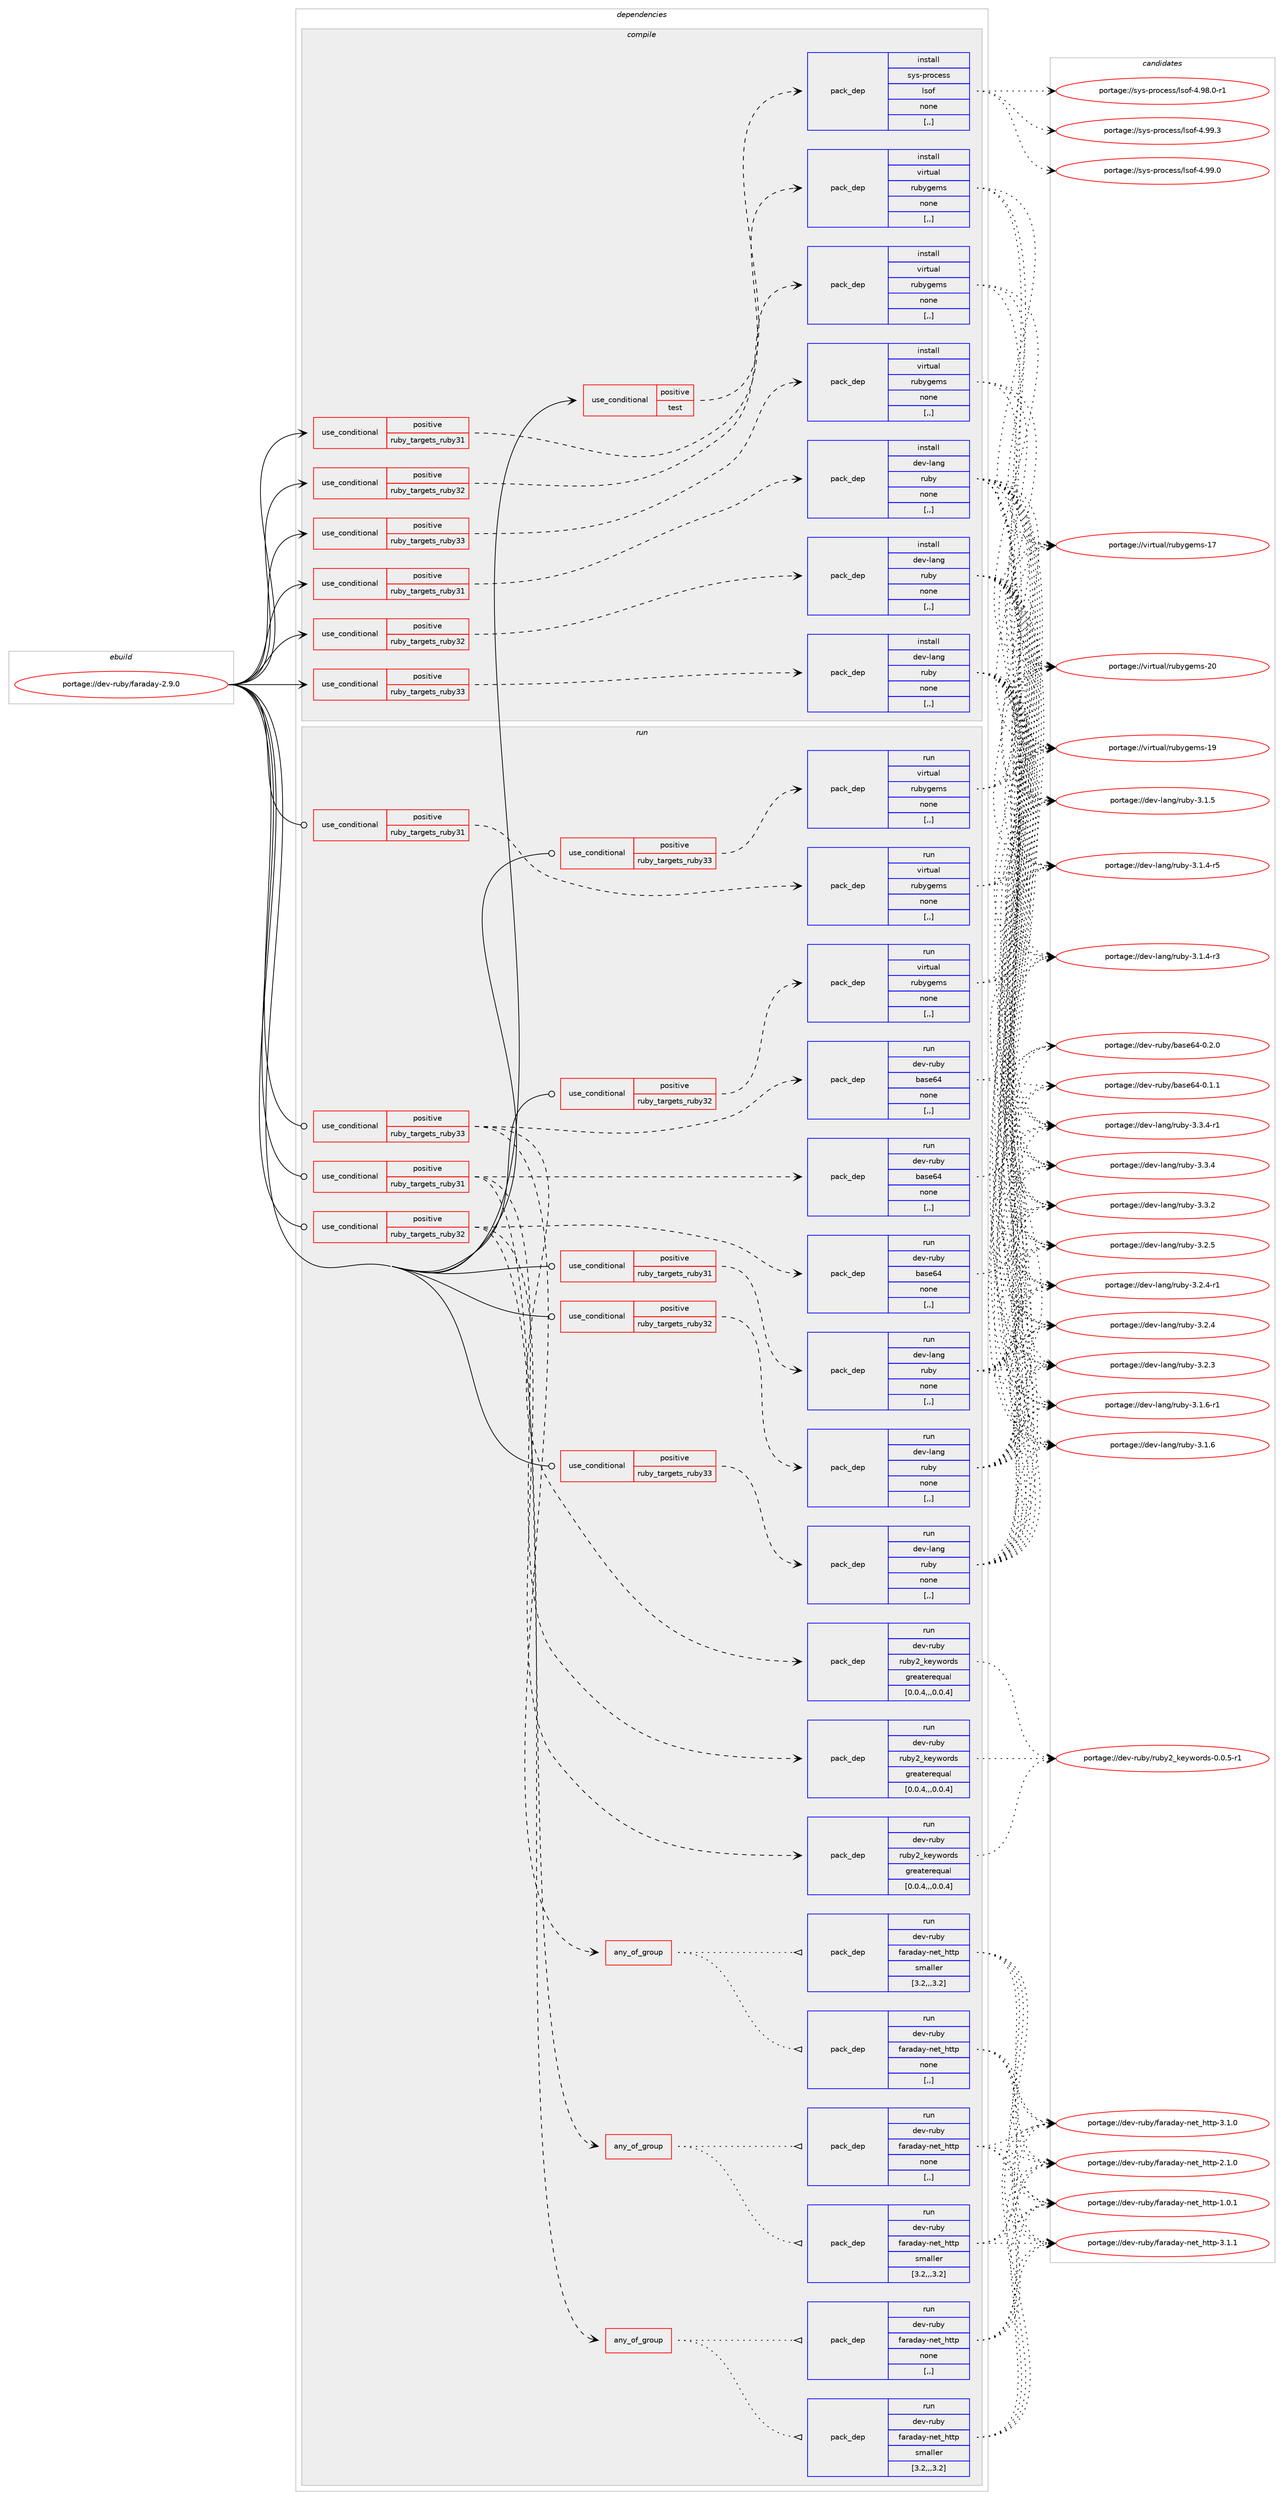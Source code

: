 digraph prolog {

# *************
# Graph options
# *************

newrank=true;
concentrate=true;
compound=true;
graph [rankdir=LR,fontname=Helvetica,fontsize=10,ranksep=1.5];#, ranksep=2.5, nodesep=0.2];
edge  [arrowhead=vee];
node  [fontname=Helvetica,fontsize=10];

# **********
# The ebuild
# **********

subgraph cluster_leftcol {
color=gray;
label=<<i>ebuild</i>>;
id [label="portage://dev-ruby/faraday-2.9.0", color=red, width=4, href="../dev-ruby/faraday-2.9.0.svg"];
}

# ****************
# The dependencies
# ****************

subgraph cluster_midcol {
color=gray;
label=<<i>dependencies</i>>;
subgraph cluster_compile {
fillcolor="#eeeeee";
style=filled;
label=<<i>compile</i>>;
subgraph cond47604 {
dependency183509 [label=<<TABLE BORDER="0" CELLBORDER="1" CELLSPACING="0" CELLPADDING="4"><TR><TD ROWSPAN="3" CELLPADDING="10">use_conditional</TD></TR><TR><TD>positive</TD></TR><TR><TD>ruby_targets_ruby31</TD></TR></TABLE>>, shape=none, color=red];
subgraph pack134582 {
dependency183510 [label=<<TABLE BORDER="0" CELLBORDER="1" CELLSPACING="0" CELLPADDING="4" WIDTH="220"><TR><TD ROWSPAN="6" CELLPADDING="30">pack_dep</TD></TR><TR><TD WIDTH="110">install</TD></TR><TR><TD>dev-lang</TD></TR><TR><TD>ruby</TD></TR><TR><TD>none</TD></TR><TR><TD>[,,]</TD></TR></TABLE>>, shape=none, color=blue];
}
dependency183509:e -> dependency183510:w [weight=20,style="dashed",arrowhead="vee"];
}
id:e -> dependency183509:w [weight=20,style="solid",arrowhead="vee"];
subgraph cond47605 {
dependency183511 [label=<<TABLE BORDER="0" CELLBORDER="1" CELLSPACING="0" CELLPADDING="4"><TR><TD ROWSPAN="3" CELLPADDING="10">use_conditional</TD></TR><TR><TD>positive</TD></TR><TR><TD>ruby_targets_ruby31</TD></TR></TABLE>>, shape=none, color=red];
subgraph pack134583 {
dependency183512 [label=<<TABLE BORDER="0" CELLBORDER="1" CELLSPACING="0" CELLPADDING="4" WIDTH="220"><TR><TD ROWSPAN="6" CELLPADDING="30">pack_dep</TD></TR><TR><TD WIDTH="110">install</TD></TR><TR><TD>virtual</TD></TR><TR><TD>rubygems</TD></TR><TR><TD>none</TD></TR><TR><TD>[,,]</TD></TR></TABLE>>, shape=none, color=blue];
}
dependency183511:e -> dependency183512:w [weight=20,style="dashed",arrowhead="vee"];
}
id:e -> dependency183511:w [weight=20,style="solid",arrowhead="vee"];
subgraph cond47606 {
dependency183513 [label=<<TABLE BORDER="0" CELLBORDER="1" CELLSPACING="0" CELLPADDING="4"><TR><TD ROWSPAN="3" CELLPADDING="10">use_conditional</TD></TR><TR><TD>positive</TD></TR><TR><TD>ruby_targets_ruby32</TD></TR></TABLE>>, shape=none, color=red];
subgraph pack134584 {
dependency183514 [label=<<TABLE BORDER="0" CELLBORDER="1" CELLSPACING="0" CELLPADDING="4" WIDTH="220"><TR><TD ROWSPAN="6" CELLPADDING="30">pack_dep</TD></TR><TR><TD WIDTH="110">install</TD></TR><TR><TD>dev-lang</TD></TR><TR><TD>ruby</TD></TR><TR><TD>none</TD></TR><TR><TD>[,,]</TD></TR></TABLE>>, shape=none, color=blue];
}
dependency183513:e -> dependency183514:w [weight=20,style="dashed",arrowhead="vee"];
}
id:e -> dependency183513:w [weight=20,style="solid",arrowhead="vee"];
subgraph cond47607 {
dependency183515 [label=<<TABLE BORDER="0" CELLBORDER="1" CELLSPACING="0" CELLPADDING="4"><TR><TD ROWSPAN="3" CELLPADDING="10">use_conditional</TD></TR><TR><TD>positive</TD></TR><TR><TD>ruby_targets_ruby32</TD></TR></TABLE>>, shape=none, color=red];
subgraph pack134585 {
dependency183516 [label=<<TABLE BORDER="0" CELLBORDER="1" CELLSPACING="0" CELLPADDING="4" WIDTH="220"><TR><TD ROWSPAN="6" CELLPADDING="30">pack_dep</TD></TR><TR><TD WIDTH="110">install</TD></TR><TR><TD>virtual</TD></TR><TR><TD>rubygems</TD></TR><TR><TD>none</TD></TR><TR><TD>[,,]</TD></TR></TABLE>>, shape=none, color=blue];
}
dependency183515:e -> dependency183516:w [weight=20,style="dashed",arrowhead="vee"];
}
id:e -> dependency183515:w [weight=20,style="solid",arrowhead="vee"];
subgraph cond47608 {
dependency183517 [label=<<TABLE BORDER="0" CELLBORDER="1" CELLSPACING="0" CELLPADDING="4"><TR><TD ROWSPAN="3" CELLPADDING="10">use_conditional</TD></TR><TR><TD>positive</TD></TR><TR><TD>ruby_targets_ruby33</TD></TR></TABLE>>, shape=none, color=red];
subgraph pack134586 {
dependency183518 [label=<<TABLE BORDER="0" CELLBORDER="1" CELLSPACING="0" CELLPADDING="4" WIDTH="220"><TR><TD ROWSPAN="6" CELLPADDING="30">pack_dep</TD></TR><TR><TD WIDTH="110">install</TD></TR><TR><TD>dev-lang</TD></TR><TR><TD>ruby</TD></TR><TR><TD>none</TD></TR><TR><TD>[,,]</TD></TR></TABLE>>, shape=none, color=blue];
}
dependency183517:e -> dependency183518:w [weight=20,style="dashed",arrowhead="vee"];
}
id:e -> dependency183517:w [weight=20,style="solid",arrowhead="vee"];
subgraph cond47609 {
dependency183519 [label=<<TABLE BORDER="0" CELLBORDER="1" CELLSPACING="0" CELLPADDING="4"><TR><TD ROWSPAN="3" CELLPADDING="10">use_conditional</TD></TR><TR><TD>positive</TD></TR><TR><TD>ruby_targets_ruby33</TD></TR></TABLE>>, shape=none, color=red];
subgraph pack134587 {
dependency183520 [label=<<TABLE BORDER="0" CELLBORDER="1" CELLSPACING="0" CELLPADDING="4" WIDTH="220"><TR><TD ROWSPAN="6" CELLPADDING="30">pack_dep</TD></TR><TR><TD WIDTH="110">install</TD></TR><TR><TD>virtual</TD></TR><TR><TD>rubygems</TD></TR><TR><TD>none</TD></TR><TR><TD>[,,]</TD></TR></TABLE>>, shape=none, color=blue];
}
dependency183519:e -> dependency183520:w [weight=20,style="dashed",arrowhead="vee"];
}
id:e -> dependency183519:w [weight=20,style="solid",arrowhead="vee"];
subgraph cond47610 {
dependency183521 [label=<<TABLE BORDER="0" CELLBORDER="1" CELLSPACING="0" CELLPADDING="4"><TR><TD ROWSPAN="3" CELLPADDING="10">use_conditional</TD></TR><TR><TD>positive</TD></TR><TR><TD>test</TD></TR></TABLE>>, shape=none, color=red];
subgraph pack134588 {
dependency183522 [label=<<TABLE BORDER="0" CELLBORDER="1" CELLSPACING="0" CELLPADDING="4" WIDTH="220"><TR><TD ROWSPAN="6" CELLPADDING="30">pack_dep</TD></TR><TR><TD WIDTH="110">install</TD></TR><TR><TD>sys-process</TD></TR><TR><TD>lsof</TD></TR><TR><TD>none</TD></TR><TR><TD>[,,]</TD></TR></TABLE>>, shape=none, color=blue];
}
dependency183521:e -> dependency183522:w [weight=20,style="dashed",arrowhead="vee"];
}
id:e -> dependency183521:w [weight=20,style="solid",arrowhead="vee"];
}
subgraph cluster_compileandrun {
fillcolor="#eeeeee";
style=filled;
label=<<i>compile and run</i>>;
}
subgraph cluster_run {
fillcolor="#eeeeee";
style=filled;
label=<<i>run</i>>;
subgraph cond47611 {
dependency183523 [label=<<TABLE BORDER="0" CELLBORDER="1" CELLSPACING="0" CELLPADDING="4"><TR><TD ROWSPAN="3" CELLPADDING="10">use_conditional</TD></TR><TR><TD>positive</TD></TR><TR><TD>ruby_targets_ruby31</TD></TR></TABLE>>, shape=none, color=red];
subgraph pack134589 {
dependency183524 [label=<<TABLE BORDER="0" CELLBORDER="1" CELLSPACING="0" CELLPADDING="4" WIDTH="220"><TR><TD ROWSPAN="6" CELLPADDING="30">pack_dep</TD></TR><TR><TD WIDTH="110">run</TD></TR><TR><TD>dev-lang</TD></TR><TR><TD>ruby</TD></TR><TR><TD>none</TD></TR><TR><TD>[,,]</TD></TR></TABLE>>, shape=none, color=blue];
}
dependency183523:e -> dependency183524:w [weight=20,style="dashed",arrowhead="vee"];
}
id:e -> dependency183523:w [weight=20,style="solid",arrowhead="odot"];
subgraph cond47612 {
dependency183525 [label=<<TABLE BORDER="0" CELLBORDER="1" CELLSPACING="0" CELLPADDING="4"><TR><TD ROWSPAN="3" CELLPADDING="10">use_conditional</TD></TR><TR><TD>positive</TD></TR><TR><TD>ruby_targets_ruby31</TD></TR></TABLE>>, shape=none, color=red];
subgraph pack134590 {
dependency183526 [label=<<TABLE BORDER="0" CELLBORDER="1" CELLSPACING="0" CELLPADDING="4" WIDTH="220"><TR><TD ROWSPAN="6" CELLPADDING="30">pack_dep</TD></TR><TR><TD WIDTH="110">run</TD></TR><TR><TD>dev-ruby</TD></TR><TR><TD>base64</TD></TR><TR><TD>none</TD></TR><TR><TD>[,,]</TD></TR></TABLE>>, shape=none, color=blue];
}
dependency183525:e -> dependency183526:w [weight=20,style="dashed",arrowhead="vee"];
subgraph any1173 {
dependency183527 [label=<<TABLE BORDER="0" CELLBORDER="1" CELLSPACING="0" CELLPADDING="4"><TR><TD CELLPADDING="10">any_of_group</TD></TR></TABLE>>, shape=none, color=red];subgraph pack134591 {
dependency183528 [label=<<TABLE BORDER="0" CELLBORDER="1" CELLSPACING="0" CELLPADDING="4" WIDTH="220"><TR><TD ROWSPAN="6" CELLPADDING="30">pack_dep</TD></TR><TR><TD WIDTH="110">run</TD></TR><TR><TD>dev-ruby</TD></TR><TR><TD>faraday-net_http</TD></TR><TR><TD>smaller</TD></TR><TR><TD>[3.2,,,3.2]</TD></TR></TABLE>>, shape=none, color=blue];
}
dependency183527:e -> dependency183528:w [weight=20,style="dotted",arrowhead="oinv"];
subgraph pack134592 {
dependency183529 [label=<<TABLE BORDER="0" CELLBORDER="1" CELLSPACING="0" CELLPADDING="4" WIDTH="220"><TR><TD ROWSPAN="6" CELLPADDING="30">pack_dep</TD></TR><TR><TD WIDTH="110">run</TD></TR><TR><TD>dev-ruby</TD></TR><TR><TD>faraday-net_http</TD></TR><TR><TD>none</TD></TR><TR><TD>[,,]</TD></TR></TABLE>>, shape=none, color=blue];
}
dependency183527:e -> dependency183529:w [weight=20,style="dotted",arrowhead="oinv"];
}
dependency183525:e -> dependency183527:w [weight=20,style="dashed",arrowhead="vee"];
subgraph pack134593 {
dependency183530 [label=<<TABLE BORDER="0" CELLBORDER="1" CELLSPACING="0" CELLPADDING="4" WIDTH="220"><TR><TD ROWSPAN="6" CELLPADDING="30">pack_dep</TD></TR><TR><TD WIDTH="110">run</TD></TR><TR><TD>dev-ruby</TD></TR><TR><TD>ruby2_keywords</TD></TR><TR><TD>greaterequal</TD></TR><TR><TD>[0.0.4,,,0.0.4]</TD></TR></TABLE>>, shape=none, color=blue];
}
dependency183525:e -> dependency183530:w [weight=20,style="dashed",arrowhead="vee"];
}
id:e -> dependency183525:w [weight=20,style="solid",arrowhead="odot"];
subgraph cond47613 {
dependency183531 [label=<<TABLE BORDER="0" CELLBORDER="1" CELLSPACING="0" CELLPADDING="4"><TR><TD ROWSPAN="3" CELLPADDING="10">use_conditional</TD></TR><TR><TD>positive</TD></TR><TR><TD>ruby_targets_ruby31</TD></TR></TABLE>>, shape=none, color=red];
subgraph pack134594 {
dependency183532 [label=<<TABLE BORDER="0" CELLBORDER="1" CELLSPACING="0" CELLPADDING="4" WIDTH="220"><TR><TD ROWSPAN="6" CELLPADDING="30">pack_dep</TD></TR><TR><TD WIDTH="110">run</TD></TR><TR><TD>virtual</TD></TR><TR><TD>rubygems</TD></TR><TR><TD>none</TD></TR><TR><TD>[,,]</TD></TR></TABLE>>, shape=none, color=blue];
}
dependency183531:e -> dependency183532:w [weight=20,style="dashed",arrowhead="vee"];
}
id:e -> dependency183531:w [weight=20,style="solid",arrowhead="odot"];
subgraph cond47614 {
dependency183533 [label=<<TABLE BORDER="0" CELLBORDER="1" CELLSPACING="0" CELLPADDING="4"><TR><TD ROWSPAN="3" CELLPADDING="10">use_conditional</TD></TR><TR><TD>positive</TD></TR><TR><TD>ruby_targets_ruby32</TD></TR></TABLE>>, shape=none, color=red];
subgraph pack134595 {
dependency183534 [label=<<TABLE BORDER="0" CELLBORDER="1" CELLSPACING="0" CELLPADDING="4" WIDTH="220"><TR><TD ROWSPAN="6" CELLPADDING="30">pack_dep</TD></TR><TR><TD WIDTH="110">run</TD></TR><TR><TD>dev-lang</TD></TR><TR><TD>ruby</TD></TR><TR><TD>none</TD></TR><TR><TD>[,,]</TD></TR></TABLE>>, shape=none, color=blue];
}
dependency183533:e -> dependency183534:w [weight=20,style="dashed",arrowhead="vee"];
}
id:e -> dependency183533:w [weight=20,style="solid",arrowhead="odot"];
subgraph cond47615 {
dependency183535 [label=<<TABLE BORDER="0" CELLBORDER="1" CELLSPACING="0" CELLPADDING="4"><TR><TD ROWSPAN="3" CELLPADDING="10">use_conditional</TD></TR><TR><TD>positive</TD></TR><TR><TD>ruby_targets_ruby32</TD></TR></TABLE>>, shape=none, color=red];
subgraph pack134596 {
dependency183536 [label=<<TABLE BORDER="0" CELLBORDER="1" CELLSPACING="0" CELLPADDING="4" WIDTH="220"><TR><TD ROWSPAN="6" CELLPADDING="30">pack_dep</TD></TR><TR><TD WIDTH="110">run</TD></TR><TR><TD>dev-ruby</TD></TR><TR><TD>base64</TD></TR><TR><TD>none</TD></TR><TR><TD>[,,]</TD></TR></TABLE>>, shape=none, color=blue];
}
dependency183535:e -> dependency183536:w [weight=20,style="dashed",arrowhead="vee"];
subgraph any1174 {
dependency183537 [label=<<TABLE BORDER="0" CELLBORDER="1" CELLSPACING="0" CELLPADDING="4"><TR><TD CELLPADDING="10">any_of_group</TD></TR></TABLE>>, shape=none, color=red];subgraph pack134597 {
dependency183538 [label=<<TABLE BORDER="0" CELLBORDER="1" CELLSPACING="0" CELLPADDING="4" WIDTH="220"><TR><TD ROWSPAN="6" CELLPADDING="30">pack_dep</TD></TR><TR><TD WIDTH="110">run</TD></TR><TR><TD>dev-ruby</TD></TR><TR><TD>faraday-net_http</TD></TR><TR><TD>smaller</TD></TR><TR><TD>[3.2,,,3.2]</TD></TR></TABLE>>, shape=none, color=blue];
}
dependency183537:e -> dependency183538:w [weight=20,style="dotted",arrowhead="oinv"];
subgraph pack134598 {
dependency183539 [label=<<TABLE BORDER="0" CELLBORDER="1" CELLSPACING="0" CELLPADDING="4" WIDTH="220"><TR><TD ROWSPAN="6" CELLPADDING="30">pack_dep</TD></TR><TR><TD WIDTH="110">run</TD></TR><TR><TD>dev-ruby</TD></TR><TR><TD>faraday-net_http</TD></TR><TR><TD>none</TD></TR><TR><TD>[,,]</TD></TR></TABLE>>, shape=none, color=blue];
}
dependency183537:e -> dependency183539:w [weight=20,style="dotted",arrowhead="oinv"];
}
dependency183535:e -> dependency183537:w [weight=20,style="dashed",arrowhead="vee"];
subgraph pack134599 {
dependency183540 [label=<<TABLE BORDER="0" CELLBORDER="1" CELLSPACING="0" CELLPADDING="4" WIDTH="220"><TR><TD ROWSPAN="6" CELLPADDING="30">pack_dep</TD></TR><TR><TD WIDTH="110">run</TD></TR><TR><TD>dev-ruby</TD></TR><TR><TD>ruby2_keywords</TD></TR><TR><TD>greaterequal</TD></TR><TR><TD>[0.0.4,,,0.0.4]</TD></TR></TABLE>>, shape=none, color=blue];
}
dependency183535:e -> dependency183540:w [weight=20,style="dashed",arrowhead="vee"];
}
id:e -> dependency183535:w [weight=20,style="solid",arrowhead="odot"];
subgraph cond47616 {
dependency183541 [label=<<TABLE BORDER="0" CELLBORDER="1" CELLSPACING="0" CELLPADDING="4"><TR><TD ROWSPAN="3" CELLPADDING="10">use_conditional</TD></TR><TR><TD>positive</TD></TR><TR><TD>ruby_targets_ruby32</TD></TR></TABLE>>, shape=none, color=red];
subgraph pack134600 {
dependency183542 [label=<<TABLE BORDER="0" CELLBORDER="1" CELLSPACING="0" CELLPADDING="4" WIDTH="220"><TR><TD ROWSPAN="6" CELLPADDING="30">pack_dep</TD></TR><TR><TD WIDTH="110">run</TD></TR><TR><TD>virtual</TD></TR><TR><TD>rubygems</TD></TR><TR><TD>none</TD></TR><TR><TD>[,,]</TD></TR></TABLE>>, shape=none, color=blue];
}
dependency183541:e -> dependency183542:w [weight=20,style="dashed",arrowhead="vee"];
}
id:e -> dependency183541:w [weight=20,style="solid",arrowhead="odot"];
subgraph cond47617 {
dependency183543 [label=<<TABLE BORDER="0" CELLBORDER="1" CELLSPACING="0" CELLPADDING="4"><TR><TD ROWSPAN="3" CELLPADDING="10">use_conditional</TD></TR><TR><TD>positive</TD></TR><TR><TD>ruby_targets_ruby33</TD></TR></TABLE>>, shape=none, color=red];
subgraph pack134601 {
dependency183544 [label=<<TABLE BORDER="0" CELLBORDER="1" CELLSPACING="0" CELLPADDING="4" WIDTH="220"><TR><TD ROWSPAN="6" CELLPADDING="30">pack_dep</TD></TR><TR><TD WIDTH="110">run</TD></TR><TR><TD>dev-lang</TD></TR><TR><TD>ruby</TD></TR><TR><TD>none</TD></TR><TR><TD>[,,]</TD></TR></TABLE>>, shape=none, color=blue];
}
dependency183543:e -> dependency183544:w [weight=20,style="dashed",arrowhead="vee"];
}
id:e -> dependency183543:w [weight=20,style="solid",arrowhead="odot"];
subgraph cond47618 {
dependency183545 [label=<<TABLE BORDER="0" CELLBORDER="1" CELLSPACING="0" CELLPADDING="4"><TR><TD ROWSPAN="3" CELLPADDING="10">use_conditional</TD></TR><TR><TD>positive</TD></TR><TR><TD>ruby_targets_ruby33</TD></TR></TABLE>>, shape=none, color=red];
subgraph pack134602 {
dependency183546 [label=<<TABLE BORDER="0" CELLBORDER="1" CELLSPACING="0" CELLPADDING="4" WIDTH="220"><TR><TD ROWSPAN="6" CELLPADDING="30">pack_dep</TD></TR><TR><TD WIDTH="110">run</TD></TR><TR><TD>dev-ruby</TD></TR><TR><TD>base64</TD></TR><TR><TD>none</TD></TR><TR><TD>[,,]</TD></TR></TABLE>>, shape=none, color=blue];
}
dependency183545:e -> dependency183546:w [weight=20,style="dashed",arrowhead="vee"];
subgraph any1175 {
dependency183547 [label=<<TABLE BORDER="0" CELLBORDER="1" CELLSPACING="0" CELLPADDING="4"><TR><TD CELLPADDING="10">any_of_group</TD></TR></TABLE>>, shape=none, color=red];subgraph pack134603 {
dependency183548 [label=<<TABLE BORDER="0" CELLBORDER="1" CELLSPACING="0" CELLPADDING="4" WIDTH="220"><TR><TD ROWSPAN="6" CELLPADDING="30">pack_dep</TD></TR><TR><TD WIDTH="110">run</TD></TR><TR><TD>dev-ruby</TD></TR><TR><TD>faraday-net_http</TD></TR><TR><TD>smaller</TD></TR><TR><TD>[3.2,,,3.2]</TD></TR></TABLE>>, shape=none, color=blue];
}
dependency183547:e -> dependency183548:w [weight=20,style="dotted",arrowhead="oinv"];
subgraph pack134604 {
dependency183549 [label=<<TABLE BORDER="0" CELLBORDER="1" CELLSPACING="0" CELLPADDING="4" WIDTH="220"><TR><TD ROWSPAN="6" CELLPADDING="30">pack_dep</TD></TR><TR><TD WIDTH="110">run</TD></TR><TR><TD>dev-ruby</TD></TR><TR><TD>faraday-net_http</TD></TR><TR><TD>none</TD></TR><TR><TD>[,,]</TD></TR></TABLE>>, shape=none, color=blue];
}
dependency183547:e -> dependency183549:w [weight=20,style="dotted",arrowhead="oinv"];
}
dependency183545:e -> dependency183547:w [weight=20,style="dashed",arrowhead="vee"];
subgraph pack134605 {
dependency183550 [label=<<TABLE BORDER="0" CELLBORDER="1" CELLSPACING="0" CELLPADDING="4" WIDTH="220"><TR><TD ROWSPAN="6" CELLPADDING="30">pack_dep</TD></TR><TR><TD WIDTH="110">run</TD></TR><TR><TD>dev-ruby</TD></TR><TR><TD>ruby2_keywords</TD></TR><TR><TD>greaterequal</TD></TR><TR><TD>[0.0.4,,,0.0.4]</TD></TR></TABLE>>, shape=none, color=blue];
}
dependency183545:e -> dependency183550:w [weight=20,style="dashed",arrowhead="vee"];
}
id:e -> dependency183545:w [weight=20,style="solid",arrowhead="odot"];
subgraph cond47619 {
dependency183551 [label=<<TABLE BORDER="0" CELLBORDER="1" CELLSPACING="0" CELLPADDING="4"><TR><TD ROWSPAN="3" CELLPADDING="10">use_conditional</TD></TR><TR><TD>positive</TD></TR><TR><TD>ruby_targets_ruby33</TD></TR></TABLE>>, shape=none, color=red];
subgraph pack134606 {
dependency183552 [label=<<TABLE BORDER="0" CELLBORDER="1" CELLSPACING="0" CELLPADDING="4" WIDTH="220"><TR><TD ROWSPAN="6" CELLPADDING="30">pack_dep</TD></TR><TR><TD WIDTH="110">run</TD></TR><TR><TD>virtual</TD></TR><TR><TD>rubygems</TD></TR><TR><TD>none</TD></TR><TR><TD>[,,]</TD></TR></TABLE>>, shape=none, color=blue];
}
dependency183551:e -> dependency183552:w [weight=20,style="dashed",arrowhead="vee"];
}
id:e -> dependency183551:w [weight=20,style="solid",arrowhead="odot"];
}
}

# **************
# The candidates
# **************

subgraph cluster_choices {
rank=same;
color=gray;
label=<<i>candidates</i>>;

subgraph choice134582 {
color=black;
nodesep=1;
choice100101118451089711010347114117981214551465146524511449 [label="portage://dev-lang/ruby-3.3.4-r1", color=red, width=4,href="../dev-lang/ruby-3.3.4-r1.svg"];
choice10010111845108971101034711411798121455146514652 [label="portage://dev-lang/ruby-3.3.4", color=red, width=4,href="../dev-lang/ruby-3.3.4.svg"];
choice10010111845108971101034711411798121455146514650 [label="portage://dev-lang/ruby-3.3.2", color=red, width=4,href="../dev-lang/ruby-3.3.2.svg"];
choice10010111845108971101034711411798121455146504653 [label="portage://dev-lang/ruby-3.2.5", color=red, width=4,href="../dev-lang/ruby-3.2.5.svg"];
choice100101118451089711010347114117981214551465046524511449 [label="portage://dev-lang/ruby-3.2.4-r1", color=red, width=4,href="../dev-lang/ruby-3.2.4-r1.svg"];
choice10010111845108971101034711411798121455146504652 [label="portage://dev-lang/ruby-3.2.4", color=red, width=4,href="../dev-lang/ruby-3.2.4.svg"];
choice10010111845108971101034711411798121455146504651 [label="portage://dev-lang/ruby-3.2.3", color=red, width=4,href="../dev-lang/ruby-3.2.3.svg"];
choice100101118451089711010347114117981214551464946544511449 [label="portage://dev-lang/ruby-3.1.6-r1", color=red, width=4,href="../dev-lang/ruby-3.1.6-r1.svg"];
choice10010111845108971101034711411798121455146494654 [label="portage://dev-lang/ruby-3.1.6", color=red, width=4,href="../dev-lang/ruby-3.1.6.svg"];
choice10010111845108971101034711411798121455146494653 [label="portage://dev-lang/ruby-3.1.5", color=red, width=4,href="../dev-lang/ruby-3.1.5.svg"];
choice100101118451089711010347114117981214551464946524511453 [label="portage://dev-lang/ruby-3.1.4-r5", color=red, width=4,href="../dev-lang/ruby-3.1.4-r5.svg"];
choice100101118451089711010347114117981214551464946524511451 [label="portage://dev-lang/ruby-3.1.4-r3", color=red, width=4,href="../dev-lang/ruby-3.1.4-r3.svg"];
dependency183510:e -> choice100101118451089711010347114117981214551465146524511449:w [style=dotted,weight="100"];
dependency183510:e -> choice10010111845108971101034711411798121455146514652:w [style=dotted,weight="100"];
dependency183510:e -> choice10010111845108971101034711411798121455146514650:w [style=dotted,weight="100"];
dependency183510:e -> choice10010111845108971101034711411798121455146504653:w [style=dotted,weight="100"];
dependency183510:e -> choice100101118451089711010347114117981214551465046524511449:w [style=dotted,weight="100"];
dependency183510:e -> choice10010111845108971101034711411798121455146504652:w [style=dotted,weight="100"];
dependency183510:e -> choice10010111845108971101034711411798121455146504651:w [style=dotted,weight="100"];
dependency183510:e -> choice100101118451089711010347114117981214551464946544511449:w [style=dotted,weight="100"];
dependency183510:e -> choice10010111845108971101034711411798121455146494654:w [style=dotted,weight="100"];
dependency183510:e -> choice10010111845108971101034711411798121455146494653:w [style=dotted,weight="100"];
dependency183510:e -> choice100101118451089711010347114117981214551464946524511453:w [style=dotted,weight="100"];
dependency183510:e -> choice100101118451089711010347114117981214551464946524511451:w [style=dotted,weight="100"];
}
subgraph choice134583 {
color=black;
nodesep=1;
choice118105114116117971084711411798121103101109115455048 [label="portage://virtual/rubygems-20", color=red, width=4,href="../virtual/rubygems-20.svg"];
choice118105114116117971084711411798121103101109115454957 [label="portage://virtual/rubygems-19", color=red, width=4,href="../virtual/rubygems-19.svg"];
choice118105114116117971084711411798121103101109115454955 [label="portage://virtual/rubygems-17", color=red, width=4,href="../virtual/rubygems-17.svg"];
dependency183512:e -> choice118105114116117971084711411798121103101109115455048:w [style=dotted,weight="100"];
dependency183512:e -> choice118105114116117971084711411798121103101109115454957:w [style=dotted,weight="100"];
dependency183512:e -> choice118105114116117971084711411798121103101109115454955:w [style=dotted,weight="100"];
}
subgraph choice134584 {
color=black;
nodesep=1;
choice100101118451089711010347114117981214551465146524511449 [label="portage://dev-lang/ruby-3.3.4-r1", color=red, width=4,href="../dev-lang/ruby-3.3.4-r1.svg"];
choice10010111845108971101034711411798121455146514652 [label="portage://dev-lang/ruby-3.3.4", color=red, width=4,href="../dev-lang/ruby-3.3.4.svg"];
choice10010111845108971101034711411798121455146514650 [label="portage://dev-lang/ruby-3.3.2", color=red, width=4,href="../dev-lang/ruby-3.3.2.svg"];
choice10010111845108971101034711411798121455146504653 [label="portage://dev-lang/ruby-3.2.5", color=red, width=4,href="../dev-lang/ruby-3.2.5.svg"];
choice100101118451089711010347114117981214551465046524511449 [label="portage://dev-lang/ruby-3.2.4-r1", color=red, width=4,href="../dev-lang/ruby-3.2.4-r1.svg"];
choice10010111845108971101034711411798121455146504652 [label="portage://dev-lang/ruby-3.2.4", color=red, width=4,href="../dev-lang/ruby-3.2.4.svg"];
choice10010111845108971101034711411798121455146504651 [label="portage://dev-lang/ruby-3.2.3", color=red, width=4,href="../dev-lang/ruby-3.2.3.svg"];
choice100101118451089711010347114117981214551464946544511449 [label="portage://dev-lang/ruby-3.1.6-r1", color=red, width=4,href="../dev-lang/ruby-3.1.6-r1.svg"];
choice10010111845108971101034711411798121455146494654 [label="portage://dev-lang/ruby-3.1.6", color=red, width=4,href="../dev-lang/ruby-3.1.6.svg"];
choice10010111845108971101034711411798121455146494653 [label="portage://dev-lang/ruby-3.1.5", color=red, width=4,href="../dev-lang/ruby-3.1.5.svg"];
choice100101118451089711010347114117981214551464946524511453 [label="portage://dev-lang/ruby-3.1.4-r5", color=red, width=4,href="../dev-lang/ruby-3.1.4-r5.svg"];
choice100101118451089711010347114117981214551464946524511451 [label="portage://dev-lang/ruby-3.1.4-r3", color=red, width=4,href="../dev-lang/ruby-3.1.4-r3.svg"];
dependency183514:e -> choice100101118451089711010347114117981214551465146524511449:w [style=dotted,weight="100"];
dependency183514:e -> choice10010111845108971101034711411798121455146514652:w [style=dotted,weight="100"];
dependency183514:e -> choice10010111845108971101034711411798121455146514650:w [style=dotted,weight="100"];
dependency183514:e -> choice10010111845108971101034711411798121455146504653:w [style=dotted,weight="100"];
dependency183514:e -> choice100101118451089711010347114117981214551465046524511449:w [style=dotted,weight="100"];
dependency183514:e -> choice10010111845108971101034711411798121455146504652:w [style=dotted,weight="100"];
dependency183514:e -> choice10010111845108971101034711411798121455146504651:w [style=dotted,weight="100"];
dependency183514:e -> choice100101118451089711010347114117981214551464946544511449:w [style=dotted,weight="100"];
dependency183514:e -> choice10010111845108971101034711411798121455146494654:w [style=dotted,weight="100"];
dependency183514:e -> choice10010111845108971101034711411798121455146494653:w [style=dotted,weight="100"];
dependency183514:e -> choice100101118451089711010347114117981214551464946524511453:w [style=dotted,weight="100"];
dependency183514:e -> choice100101118451089711010347114117981214551464946524511451:w [style=dotted,weight="100"];
}
subgraph choice134585 {
color=black;
nodesep=1;
choice118105114116117971084711411798121103101109115455048 [label="portage://virtual/rubygems-20", color=red, width=4,href="../virtual/rubygems-20.svg"];
choice118105114116117971084711411798121103101109115454957 [label="portage://virtual/rubygems-19", color=red, width=4,href="../virtual/rubygems-19.svg"];
choice118105114116117971084711411798121103101109115454955 [label="portage://virtual/rubygems-17", color=red, width=4,href="../virtual/rubygems-17.svg"];
dependency183516:e -> choice118105114116117971084711411798121103101109115455048:w [style=dotted,weight="100"];
dependency183516:e -> choice118105114116117971084711411798121103101109115454957:w [style=dotted,weight="100"];
dependency183516:e -> choice118105114116117971084711411798121103101109115454955:w [style=dotted,weight="100"];
}
subgraph choice134586 {
color=black;
nodesep=1;
choice100101118451089711010347114117981214551465146524511449 [label="portage://dev-lang/ruby-3.3.4-r1", color=red, width=4,href="../dev-lang/ruby-3.3.4-r1.svg"];
choice10010111845108971101034711411798121455146514652 [label="portage://dev-lang/ruby-3.3.4", color=red, width=4,href="../dev-lang/ruby-3.3.4.svg"];
choice10010111845108971101034711411798121455146514650 [label="portage://dev-lang/ruby-3.3.2", color=red, width=4,href="../dev-lang/ruby-3.3.2.svg"];
choice10010111845108971101034711411798121455146504653 [label="portage://dev-lang/ruby-3.2.5", color=red, width=4,href="../dev-lang/ruby-3.2.5.svg"];
choice100101118451089711010347114117981214551465046524511449 [label="portage://dev-lang/ruby-3.2.4-r1", color=red, width=4,href="../dev-lang/ruby-3.2.4-r1.svg"];
choice10010111845108971101034711411798121455146504652 [label="portage://dev-lang/ruby-3.2.4", color=red, width=4,href="../dev-lang/ruby-3.2.4.svg"];
choice10010111845108971101034711411798121455146504651 [label="portage://dev-lang/ruby-3.2.3", color=red, width=4,href="../dev-lang/ruby-3.2.3.svg"];
choice100101118451089711010347114117981214551464946544511449 [label="portage://dev-lang/ruby-3.1.6-r1", color=red, width=4,href="../dev-lang/ruby-3.1.6-r1.svg"];
choice10010111845108971101034711411798121455146494654 [label="portage://dev-lang/ruby-3.1.6", color=red, width=4,href="../dev-lang/ruby-3.1.6.svg"];
choice10010111845108971101034711411798121455146494653 [label="portage://dev-lang/ruby-3.1.5", color=red, width=4,href="../dev-lang/ruby-3.1.5.svg"];
choice100101118451089711010347114117981214551464946524511453 [label="portage://dev-lang/ruby-3.1.4-r5", color=red, width=4,href="../dev-lang/ruby-3.1.4-r5.svg"];
choice100101118451089711010347114117981214551464946524511451 [label="portage://dev-lang/ruby-3.1.4-r3", color=red, width=4,href="../dev-lang/ruby-3.1.4-r3.svg"];
dependency183518:e -> choice100101118451089711010347114117981214551465146524511449:w [style=dotted,weight="100"];
dependency183518:e -> choice10010111845108971101034711411798121455146514652:w [style=dotted,weight="100"];
dependency183518:e -> choice10010111845108971101034711411798121455146514650:w [style=dotted,weight="100"];
dependency183518:e -> choice10010111845108971101034711411798121455146504653:w [style=dotted,weight="100"];
dependency183518:e -> choice100101118451089711010347114117981214551465046524511449:w [style=dotted,weight="100"];
dependency183518:e -> choice10010111845108971101034711411798121455146504652:w [style=dotted,weight="100"];
dependency183518:e -> choice10010111845108971101034711411798121455146504651:w [style=dotted,weight="100"];
dependency183518:e -> choice100101118451089711010347114117981214551464946544511449:w [style=dotted,weight="100"];
dependency183518:e -> choice10010111845108971101034711411798121455146494654:w [style=dotted,weight="100"];
dependency183518:e -> choice10010111845108971101034711411798121455146494653:w [style=dotted,weight="100"];
dependency183518:e -> choice100101118451089711010347114117981214551464946524511453:w [style=dotted,weight="100"];
dependency183518:e -> choice100101118451089711010347114117981214551464946524511451:w [style=dotted,weight="100"];
}
subgraph choice134587 {
color=black;
nodesep=1;
choice118105114116117971084711411798121103101109115455048 [label="portage://virtual/rubygems-20", color=red, width=4,href="../virtual/rubygems-20.svg"];
choice118105114116117971084711411798121103101109115454957 [label="portage://virtual/rubygems-19", color=red, width=4,href="../virtual/rubygems-19.svg"];
choice118105114116117971084711411798121103101109115454955 [label="portage://virtual/rubygems-17", color=red, width=4,href="../virtual/rubygems-17.svg"];
dependency183520:e -> choice118105114116117971084711411798121103101109115455048:w [style=dotted,weight="100"];
dependency183520:e -> choice118105114116117971084711411798121103101109115454957:w [style=dotted,weight="100"];
dependency183520:e -> choice118105114116117971084711411798121103101109115454955:w [style=dotted,weight="100"];
}
subgraph choice134588 {
color=black;
nodesep=1;
choice11512111545112114111991011151154710811511110245524657574651 [label="portage://sys-process/lsof-4.99.3", color=red, width=4,href="../sys-process/lsof-4.99.3.svg"];
choice11512111545112114111991011151154710811511110245524657574648 [label="portage://sys-process/lsof-4.99.0", color=red, width=4,href="../sys-process/lsof-4.99.0.svg"];
choice115121115451121141119910111511547108115111102455246575646484511449 [label="portage://sys-process/lsof-4.98.0-r1", color=red, width=4,href="../sys-process/lsof-4.98.0-r1.svg"];
dependency183522:e -> choice11512111545112114111991011151154710811511110245524657574651:w [style=dotted,weight="100"];
dependency183522:e -> choice11512111545112114111991011151154710811511110245524657574648:w [style=dotted,weight="100"];
dependency183522:e -> choice115121115451121141119910111511547108115111102455246575646484511449:w [style=dotted,weight="100"];
}
subgraph choice134589 {
color=black;
nodesep=1;
choice100101118451089711010347114117981214551465146524511449 [label="portage://dev-lang/ruby-3.3.4-r1", color=red, width=4,href="../dev-lang/ruby-3.3.4-r1.svg"];
choice10010111845108971101034711411798121455146514652 [label="portage://dev-lang/ruby-3.3.4", color=red, width=4,href="../dev-lang/ruby-3.3.4.svg"];
choice10010111845108971101034711411798121455146514650 [label="portage://dev-lang/ruby-3.3.2", color=red, width=4,href="../dev-lang/ruby-3.3.2.svg"];
choice10010111845108971101034711411798121455146504653 [label="portage://dev-lang/ruby-3.2.5", color=red, width=4,href="../dev-lang/ruby-3.2.5.svg"];
choice100101118451089711010347114117981214551465046524511449 [label="portage://dev-lang/ruby-3.2.4-r1", color=red, width=4,href="../dev-lang/ruby-3.2.4-r1.svg"];
choice10010111845108971101034711411798121455146504652 [label="portage://dev-lang/ruby-3.2.4", color=red, width=4,href="../dev-lang/ruby-3.2.4.svg"];
choice10010111845108971101034711411798121455146504651 [label="portage://dev-lang/ruby-3.2.3", color=red, width=4,href="../dev-lang/ruby-3.2.3.svg"];
choice100101118451089711010347114117981214551464946544511449 [label="portage://dev-lang/ruby-3.1.6-r1", color=red, width=4,href="../dev-lang/ruby-3.1.6-r1.svg"];
choice10010111845108971101034711411798121455146494654 [label="portage://dev-lang/ruby-3.1.6", color=red, width=4,href="../dev-lang/ruby-3.1.6.svg"];
choice10010111845108971101034711411798121455146494653 [label="portage://dev-lang/ruby-3.1.5", color=red, width=4,href="../dev-lang/ruby-3.1.5.svg"];
choice100101118451089711010347114117981214551464946524511453 [label="portage://dev-lang/ruby-3.1.4-r5", color=red, width=4,href="../dev-lang/ruby-3.1.4-r5.svg"];
choice100101118451089711010347114117981214551464946524511451 [label="portage://dev-lang/ruby-3.1.4-r3", color=red, width=4,href="../dev-lang/ruby-3.1.4-r3.svg"];
dependency183524:e -> choice100101118451089711010347114117981214551465146524511449:w [style=dotted,weight="100"];
dependency183524:e -> choice10010111845108971101034711411798121455146514652:w [style=dotted,weight="100"];
dependency183524:e -> choice10010111845108971101034711411798121455146514650:w [style=dotted,weight="100"];
dependency183524:e -> choice10010111845108971101034711411798121455146504653:w [style=dotted,weight="100"];
dependency183524:e -> choice100101118451089711010347114117981214551465046524511449:w [style=dotted,weight="100"];
dependency183524:e -> choice10010111845108971101034711411798121455146504652:w [style=dotted,weight="100"];
dependency183524:e -> choice10010111845108971101034711411798121455146504651:w [style=dotted,weight="100"];
dependency183524:e -> choice100101118451089711010347114117981214551464946544511449:w [style=dotted,weight="100"];
dependency183524:e -> choice10010111845108971101034711411798121455146494654:w [style=dotted,weight="100"];
dependency183524:e -> choice10010111845108971101034711411798121455146494653:w [style=dotted,weight="100"];
dependency183524:e -> choice100101118451089711010347114117981214551464946524511453:w [style=dotted,weight="100"];
dependency183524:e -> choice100101118451089711010347114117981214551464946524511451:w [style=dotted,weight="100"];
}
subgraph choice134590 {
color=black;
nodesep=1;
choice10010111845114117981214798971151015452454846504648 [label="portage://dev-ruby/base64-0.2.0", color=red, width=4,href="../dev-ruby/base64-0.2.0.svg"];
choice10010111845114117981214798971151015452454846494649 [label="portage://dev-ruby/base64-0.1.1", color=red, width=4,href="../dev-ruby/base64-0.1.1.svg"];
dependency183526:e -> choice10010111845114117981214798971151015452454846504648:w [style=dotted,weight="100"];
dependency183526:e -> choice10010111845114117981214798971151015452454846494649:w [style=dotted,weight="100"];
}
subgraph choice134591 {
color=black;
nodesep=1;
choice1001011184511411798121471029711497100971214511010111695104116116112455146494649 [label="portage://dev-ruby/faraday-net_http-3.1.1", color=red, width=4,href="../dev-ruby/faraday-net_http-3.1.1.svg"];
choice1001011184511411798121471029711497100971214511010111695104116116112455146494648 [label="portage://dev-ruby/faraday-net_http-3.1.0", color=red, width=4,href="../dev-ruby/faraday-net_http-3.1.0.svg"];
choice1001011184511411798121471029711497100971214511010111695104116116112455046494648 [label="portage://dev-ruby/faraday-net_http-2.1.0", color=red, width=4,href="../dev-ruby/faraday-net_http-2.1.0.svg"];
choice1001011184511411798121471029711497100971214511010111695104116116112454946484649 [label="portage://dev-ruby/faraday-net_http-1.0.1", color=red, width=4,href="../dev-ruby/faraday-net_http-1.0.1.svg"];
dependency183528:e -> choice1001011184511411798121471029711497100971214511010111695104116116112455146494649:w [style=dotted,weight="100"];
dependency183528:e -> choice1001011184511411798121471029711497100971214511010111695104116116112455146494648:w [style=dotted,weight="100"];
dependency183528:e -> choice1001011184511411798121471029711497100971214511010111695104116116112455046494648:w [style=dotted,weight="100"];
dependency183528:e -> choice1001011184511411798121471029711497100971214511010111695104116116112454946484649:w [style=dotted,weight="100"];
}
subgraph choice134592 {
color=black;
nodesep=1;
choice1001011184511411798121471029711497100971214511010111695104116116112455146494649 [label="portage://dev-ruby/faraday-net_http-3.1.1", color=red, width=4,href="../dev-ruby/faraday-net_http-3.1.1.svg"];
choice1001011184511411798121471029711497100971214511010111695104116116112455146494648 [label="portage://dev-ruby/faraday-net_http-3.1.0", color=red, width=4,href="../dev-ruby/faraday-net_http-3.1.0.svg"];
choice1001011184511411798121471029711497100971214511010111695104116116112455046494648 [label="portage://dev-ruby/faraday-net_http-2.1.0", color=red, width=4,href="../dev-ruby/faraday-net_http-2.1.0.svg"];
choice1001011184511411798121471029711497100971214511010111695104116116112454946484649 [label="portage://dev-ruby/faraday-net_http-1.0.1", color=red, width=4,href="../dev-ruby/faraday-net_http-1.0.1.svg"];
dependency183529:e -> choice1001011184511411798121471029711497100971214511010111695104116116112455146494649:w [style=dotted,weight="100"];
dependency183529:e -> choice1001011184511411798121471029711497100971214511010111695104116116112455146494648:w [style=dotted,weight="100"];
dependency183529:e -> choice1001011184511411798121471029711497100971214511010111695104116116112455046494648:w [style=dotted,weight="100"];
dependency183529:e -> choice1001011184511411798121471029711497100971214511010111695104116116112454946484649:w [style=dotted,weight="100"];
}
subgraph choice134593 {
color=black;
nodesep=1;
choice1001011184511411798121471141179812150951071011211191111141001154548464846534511449 [label="portage://dev-ruby/ruby2_keywords-0.0.5-r1", color=red, width=4,href="../dev-ruby/ruby2_keywords-0.0.5-r1.svg"];
dependency183530:e -> choice1001011184511411798121471141179812150951071011211191111141001154548464846534511449:w [style=dotted,weight="100"];
}
subgraph choice134594 {
color=black;
nodesep=1;
choice118105114116117971084711411798121103101109115455048 [label="portage://virtual/rubygems-20", color=red, width=4,href="../virtual/rubygems-20.svg"];
choice118105114116117971084711411798121103101109115454957 [label="portage://virtual/rubygems-19", color=red, width=4,href="../virtual/rubygems-19.svg"];
choice118105114116117971084711411798121103101109115454955 [label="portage://virtual/rubygems-17", color=red, width=4,href="../virtual/rubygems-17.svg"];
dependency183532:e -> choice118105114116117971084711411798121103101109115455048:w [style=dotted,weight="100"];
dependency183532:e -> choice118105114116117971084711411798121103101109115454957:w [style=dotted,weight="100"];
dependency183532:e -> choice118105114116117971084711411798121103101109115454955:w [style=dotted,weight="100"];
}
subgraph choice134595 {
color=black;
nodesep=1;
choice100101118451089711010347114117981214551465146524511449 [label="portage://dev-lang/ruby-3.3.4-r1", color=red, width=4,href="../dev-lang/ruby-3.3.4-r1.svg"];
choice10010111845108971101034711411798121455146514652 [label="portage://dev-lang/ruby-3.3.4", color=red, width=4,href="../dev-lang/ruby-3.3.4.svg"];
choice10010111845108971101034711411798121455146514650 [label="portage://dev-lang/ruby-3.3.2", color=red, width=4,href="../dev-lang/ruby-3.3.2.svg"];
choice10010111845108971101034711411798121455146504653 [label="portage://dev-lang/ruby-3.2.5", color=red, width=4,href="../dev-lang/ruby-3.2.5.svg"];
choice100101118451089711010347114117981214551465046524511449 [label="portage://dev-lang/ruby-3.2.4-r1", color=red, width=4,href="../dev-lang/ruby-3.2.4-r1.svg"];
choice10010111845108971101034711411798121455146504652 [label="portage://dev-lang/ruby-3.2.4", color=red, width=4,href="../dev-lang/ruby-3.2.4.svg"];
choice10010111845108971101034711411798121455146504651 [label="portage://dev-lang/ruby-3.2.3", color=red, width=4,href="../dev-lang/ruby-3.2.3.svg"];
choice100101118451089711010347114117981214551464946544511449 [label="portage://dev-lang/ruby-3.1.6-r1", color=red, width=4,href="../dev-lang/ruby-3.1.6-r1.svg"];
choice10010111845108971101034711411798121455146494654 [label="portage://dev-lang/ruby-3.1.6", color=red, width=4,href="../dev-lang/ruby-3.1.6.svg"];
choice10010111845108971101034711411798121455146494653 [label="portage://dev-lang/ruby-3.1.5", color=red, width=4,href="../dev-lang/ruby-3.1.5.svg"];
choice100101118451089711010347114117981214551464946524511453 [label="portage://dev-lang/ruby-3.1.4-r5", color=red, width=4,href="../dev-lang/ruby-3.1.4-r5.svg"];
choice100101118451089711010347114117981214551464946524511451 [label="portage://dev-lang/ruby-3.1.4-r3", color=red, width=4,href="../dev-lang/ruby-3.1.4-r3.svg"];
dependency183534:e -> choice100101118451089711010347114117981214551465146524511449:w [style=dotted,weight="100"];
dependency183534:e -> choice10010111845108971101034711411798121455146514652:w [style=dotted,weight="100"];
dependency183534:e -> choice10010111845108971101034711411798121455146514650:w [style=dotted,weight="100"];
dependency183534:e -> choice10010111845108971101034711411798121455146504653:w [style=dotted,weight="100"];
dependency183534:e -> choice100101118451089711010347114117981214551465046524511449:w [style=dotted,weight="100"];
dependency183534:e -> choice10010111845108971101034711411798121455146504652:w [style=dotted,weight="100"];
dependency183534:e -> choice10010111845108971101034711411798121455146504651:w [style=dotted,weight="100"];
dependency183534:e -> choice100101118451089711010347114117981214551464946544511449:w [style=dotted,weight="100"];
dependency183534:e -> choice10010111845108971101034711411798121455146494654:w [style=dotted,weight="100"];
dependency183534:e -> choice10010111845108971101034711411798121455146494653:w [style=dotted,weight="100"];
dependency183534:e -> choice100101118451089711010347114117981214551464946524511453:w [style=dotted,weight="100"];
dependency183534:e -> choice100101118451089711010347114117981214551464946524511451:w [style=dotted,weight="100"];
}
subgraph choice134596 {
color=black;
nodesep=1;
choice10010111845114117981214798971151015452454846504648 [label="portage://dev-ruby/base64-0.2.0", color=red, width=4,href="../dev-ruby/base64-0.2.0.svg"];
choice10010111845114117981214798971151015452454846494649 [label="portage://dev-ruby/base64-0.1.1", color=red, width=4,href="../dev-ruby/base64-0.1.1.svg"];
dependency183536:e -> choice10010111845114117981214798971151015452454846504648:w [style=dotted,weight="100"];
dependency183536:e -> choice10010111845114117981214798971151015452454846494649:w [style=dotted,weight="100"];
}
subgraph choice134597 {
color=black;
nodesep=1;
choice1001011184511411798121471029711497100971214511010111695104116116112455146494649 [label="portage://dev-ruby/faraday-net_http-3.1.1", color=red, width=4,href="../dev-ruby/faraday-net_http-3.1.1.svg"];
choice1001011184511411798121471029711497100971214511010111695104116116112455146494648 [label="portage://dev-ruby/faraday-net_http-3.1.0", color=red, width=4,href="../dev-ruby/faraday-net_http-3.1.0.svg"];
choice1001011184511411798121471029711497100971214511010111695104116116112455046494648 [label="portage://dev-ruby/faraday-net_http-2.1.0", color=red, width=4,href="../dev-ruby/faraday-net_http-2.1.0.svg"];
choice1001011184511411798121471029711497100971214511010111695104116116112454946484649 [label="portage://dev-ruby/faraday-net_http-1.0.1", color=red, width=4,href="../dev-ruby/faraday-net_http-1.0.1.svg"];
dependency183538:e -> choice1001011184511411798121471029711497100971214511010111695104116116112455146494649:w [style=dotted,weight="100"];
dependency183538:e -> choice1001011184511411798121471029711497100971214511010111695104116116112455146494648:w [style=dotted,weight="100"];
dependency183538:e -> choice1001011184511411798121471029711497100971214511010111695104116116112455046494648:w [style=dotted,weight="100"];
dependency183538:e -> choice1001011184511411798121471029711497100971214511010111695104116116112454946484649:w [style=dotted,weight="100"];
}
subgraph choice134598 {
color=black;
nodesep=1;
choice1001011184511411798121471029711497100971214511010111695104116116112455146494649 [label="portage://dev-ruby/faraday-net_http-3.1.1", color=red, width=4,href="../dev-ruby/faraday-net_http-3.1.1.svg"];
choice1001011184511411798121471029711497100971214511010111695104116116112455146494648 [label="portage://dev-ruby/faraday-net_http-3.1.0", color=red, width=4,href="../dev-ruby/faraday-net_http-3.1.0.svg"];
choice1001011184511411798121471029711497100971214511010111695104116116112455046494648 [label="portage://dev-ruby/faraday-net_http-2.1.0", color=red, width=4,href="../dev-ruby/faraday-net_http-2.1.0.svg"];
choice1001011184511411798121471029711497100971214511010111695104116116112454946484649 [label="portage://dev-ruby/faraday-net_http-1.0.1", color=red, width=4,href="../dev-ruby/faraday-net_http-1.0.1.svg"];
dependency183539:e -> choice1001011184511411798121471029711497100971214511010111695104116116112455146494649:w [style=dotted,weight="100"];
dependency183539:e -> choice1001011184511411798121471029711497100971214511010111695104116116112455146494648:w [style=dotted,weight="100"];
dependency183539:e -> choice1001011184511411798121471029711497100971214511010111695104116116112455046494648:w [style=dotted,weight="100"];
dependency183539:e -> choice1001011184511411798121471029711497100971214511010111695104116116112454946484649:w [style=dotted,weight="100"];
}
subgraph choice134599 {
color=black;
nodesep=1;
choice1001011184511411798121471141179812150951071011211191111141001154548464846534511449 [label="portage://dev-ruby/ruby2_keywords-0.0.5-r1", color=red, width=4,href="../dev-ruby/ruby2_keywords-0.0.5-r1.svg"];
dependency183540:e -> choice1001011184511411798121471141179812150951071011211191111141001154548464846534511449:w [style=dotted,weight="100"];
}
subgraph choice134600 {
color=black;
nodesep=1;
choice118105114116117971084711411798121103101109115455048 [label="portage://virtual/rubygems-20", color=red, width=4,href="../virtual/rubygems-20.svg"];
choice118105114116117971084711411798121103101109115454957 [label="portage://virtual/rubygems-19", color=red, width=4,href="../virtual/rubygems-19.svg"];
choice118105114116117971084711411798121103101109115454955 [label="portage://virtual/rubygems-17", color=red, width=4,href="../virtual/rubygems-17.svg"];
dependency183542:e -> choice118105114116117971084711411798121103101109115455048:w [style=dotted,weight="100"];
dependency183542:e -> choice118105114116117971084711411798121103101109115454957:w [style=dotted,weight="100"];
dependency183542:e -> choice118105114116117971084711411798121103101109115454955:w [style=dotted,weight="100"];
}
subgraph choice134601 {
color=black;
nodesep=1;
choice100101118451089711010347114117981214551465146524511449 [label="portage://dev-lang/ruby-3.3.4-r1", color=red, width=4,href="../dev-lang/ruby-3.3.4-r1.svg"];
choice10010111845108971101034711411798121455146514652 [label="portage://dev-lang/ruby-3.3.4", color=red, width=4,href="../dev-lang/ruby-3.3.4.svg"];
choice10010111845108971101034711411798121455146514650 [label="portage://dev-lang/ruby-3.3.2", color=red, width=4,href="../dev-lang/ruby-3.3.2.svg"];
choice10010111845108971101034711411798121455146504653 [label="portage://dev-lang/ruby-3.2.5", color=red, width=4,href="../dev-lang/ruby-3.2.5.svg"];
choice100101118451089711010347114117981214551465046524511449 [label="portage://dev-lang/ruby-3.2.4-r1", color=red, width=4,href="../dev-lang/ruby-3.2.4-r1.svg"];
choice10010111845108971101034711411798121455146504652 [label="portage://dev-lang/ruby-3.2.4", color=red, width=4,href="../dev-lang/ruby-3.2.4.svg"];
choice10010111845108971101034711411798121455146504651 [label="portage://dev-lang/ruby-3.2.3", color=red, width=4,href="../dev-lang/ruby-3.2.3.svg"];
choice100101118451089711010347114117981214551464946544511449 [label="portage://dev-lang/ruby-3.1.6-r1", color=red, width=4,href="../dev-lang/ruby-3.1.6-r1.svg"];
choice10010111845108971101034711411798121455146494654 [label="portage://dev-lang/ruby-3.1.6", color=red, width=4,href="../dev-lang/ruby-3.1.6.svg"];
choice10010111845108971101034711411798121455146494653 [label="portage://dev-lang/ruby-3.1.5", color=red, width=4,href="../dev-lang/ruby-3.1.5.svg"];
choice100101118451089711010347114117981214551464946524511453 [label="portage://dev-lang/ruby-3.1.4-r5", color=red, width=4,href="../dev-lang/ruby-3.1.4-r5.svg"];
choice100101118451089711010347114117981214551464946524511451 [label="portage://dev-lang/ruby-3.1.4-r3", color=red, width=4,href="../dev-lang/ruby-3.1.4-r3.svg"];
dependency183544:e -> choice100101118451089711010347114117981214551465146524511449:w [style=dotted,weight="100"];
dependency183544:e -> choice10010111845108971101034711411798121455146514652:w [style=dotted,weight="100"];
dependency183544:e -> choice10010111845108971101034711411798121455146514650:w [style=dotted,weight="100"];
dependency183544:e -> choice10010111845108971101034711411798121455146504653:w [style=dotted,weight="100"];
dependency183544:e -> choice100101118451089711010347114117981214551465046524511449:w [style=dotted,weight="100"];
dependency183544:e -> choice10010111845108971101034711411798121455146504652:w [style=dotted,weight="100"];
dependency183544:e -> choice10010111845108971101034711411798121455146504651:w [style=dotted,weight="100"];
dependency183544:e -> choice100101118451089711010347114117981214551464946544511449:w [style=dotted,weight="100"];
dependency183544:e -> choice10010111845108971101034711411798121455146494654:w [style=dotted,weight="100"];
dependency183544:e -> choice10010111845108971101034711411798121455146494653:w [style=dotted,weight="100"];
dependency183544:e -> choice100101118451089711010347114117981214551464946524511453:w [style=dotted,weight="100"];
dependency183544:e -> choice100101118451089711010347114117981214551464946524511451:w [style=dotted,weight="100"];
}
subgraph choice134602 {
color=black;
nodesep=1;
choice10010111845114117981214798971151015452454846504648 [label="portage://dev-ruby/base64-0.2.0", color=red, width=4,href="../dev-ruby/base64-0.2.0.svg"];
choice10010111845114117981214798971151015452454846494649 [label="portage://dev-ruby/base64-0.1.1", color=red, width=4,href="../dev-ruby/base64-0.1.1.svg"];
dependency183546:e -> choice10010111845114117981214798971151015452454846504648:w [style=dotted,weight="100"];
dependency183546:e -> choice10010111845114117981214798971151015452454846494649:w [style=dotted,weight="100"];
}
subgraph choice134603 {
color=black;
nodesep=1;
choice1001011184511411798121471029711497100971214511010111695104116116112455146494649 [label="portage://dev-ruby/faraday-net_http-3.1.1", color=red, width=4,href="../dev-ruby/faraday-net_http-3.1.1.svg"];
choice1001011184511411798121471029711497100971214511010111695104116116112455146494648 [label="portage://dev-ruby/faraday-net_http-3.1.0", color=red, width=4,href="../dev-ruby/faraday-net_http-3.1.0.svg"];
choice1001011184511411798121471029711497100971214511010111695104116116112455046494648 [label="portage://dev-ruby/faraday-net_http-2.1.0", color=red, width=4,href="../dev-ruby/faraday-net_http-2.1.0.svg"];
choice1001011184511411798121471029711497100971214511010111695104116116112454946484649 [label="portage://dev-ruby/faraday-net_http-1.0.1", color=red, width=4,href="../dev-ruby/faraday-net_http-1.0.1.svg"];
dependency183548:e -> choice1001011184511411798121471029711497100971214511010111695104116116112455146494649:w [style=dotted,weight="100"];
dependency183548:e -> choice1001011184511411798121471029711497100971214511010111695104116116112455146494648:w [style=dotted,weight="100"];
dependency183548:e -> choice1001011184511411798121471029711497100971214511010111695104116116112455046494648:w [style=dotted,weight="100"];
dependency183548:e -> choice1001011184511411798121471029711497100971214511010111695104116116112454946484649:w [style=dotted,weight="100"];
}
subgraph choice134604 {
color=black;
nodesep=1;
choice1001011184511411798121471029711497100971214511010111695104116116112455146494649 [label="portage://dev-ruby/faraday-net_http-3.1.1", color=red, width=4,href="../dev-ruby/faraday-net_http-3.1.1.svg"];
choice1001011184511411798121471029711497100971214511010111695104116116112455146494648 [label="portage://dev-ruby/faraday-net_http-3.1.0", color=red, width=4,href="../dev-ruby/faraday-net_http-3.1.0.svg"];
choice1001011184511411798121471029711497100971214511010111695104116116112455046494648 [label="portage://dev-ruby/faraday-net_http-2.1.0", color=red, width=4,href="../dev-ruby/faraday-net_http-2.1.0.svg"];
choice1001011184511411798121471029711497100971214511010111695104116116112454946484649 [label="portage://dev-ruby/faraday-net_http-1.0.1", color=red, width=4,href="../dev-ruby/faraday-net_http-1.0.1.svg"];
dependency183549:e -> choice1001011184511411798121471029711497100971214511010111695104116116112455146494649:w [style=dotted,weight="100"];
dependency183549:e -> choice1001011184511411798121471029711497100971214511010111695104116116112455146494648:w [style=dotted,weight="100"];
dependency183549:e -> choice1001011184511411798121471029711497100971214511010111695104116116112455046494648:w [style=dotted,weight="100"];
dependency183549:e -> choice1001011184511411798121471029711497100971214511010111695104116116112454946484649:w [style=dotted,weight="100"];
}
subgraph choice134605 {
color=black;
nodesep=1;
choice1001011184511411798121471141179812150951071011211191111141001154548464846534511449 [label="portage://dev-ruby/ruby2_keywords-0.0.5-r1", color=red, width=4,href="../dev-ruby/ruby2_keywords-0.0.5-r1.svg"];
dependency183550:e -> choice1001011184511411798121471141179812150951071011211191111141001154548464846534511449:w [style=dotted,weight="100"];
}
subgraph choice134606 {
color=black;
nodesep=1;
choice118105114116117971084711411798121103101109115455048 [label="portage://virtual/rubygems-20", color=red, width=4,href="../virtual/rubygems-20.svg"];
choice118105114116117971084711411798121103101109115454957 [label="portage://virtual/rubygems-19", color=red, width=4,href="../virtual/rubygems-19.svg"];
choice118105114116117971084711411798121103101109115454955 [label="portage://virtual/rubygems-17", color=red, width=4,href="../virtual/rubygems-17.svg"];
dependency183552:e -> choice118105114116117971084711411798121103101109115455048:w [style=dotted,weight="100"];
dependency183552:e -> choice118105114116117971084711411798121103101109115454957:w [style=dotted,weight="100"];
dependency183552:e -> choice118105114116117971084711411798121103101109115454955:w [style=dotted,weight="100"];
}
}

}
